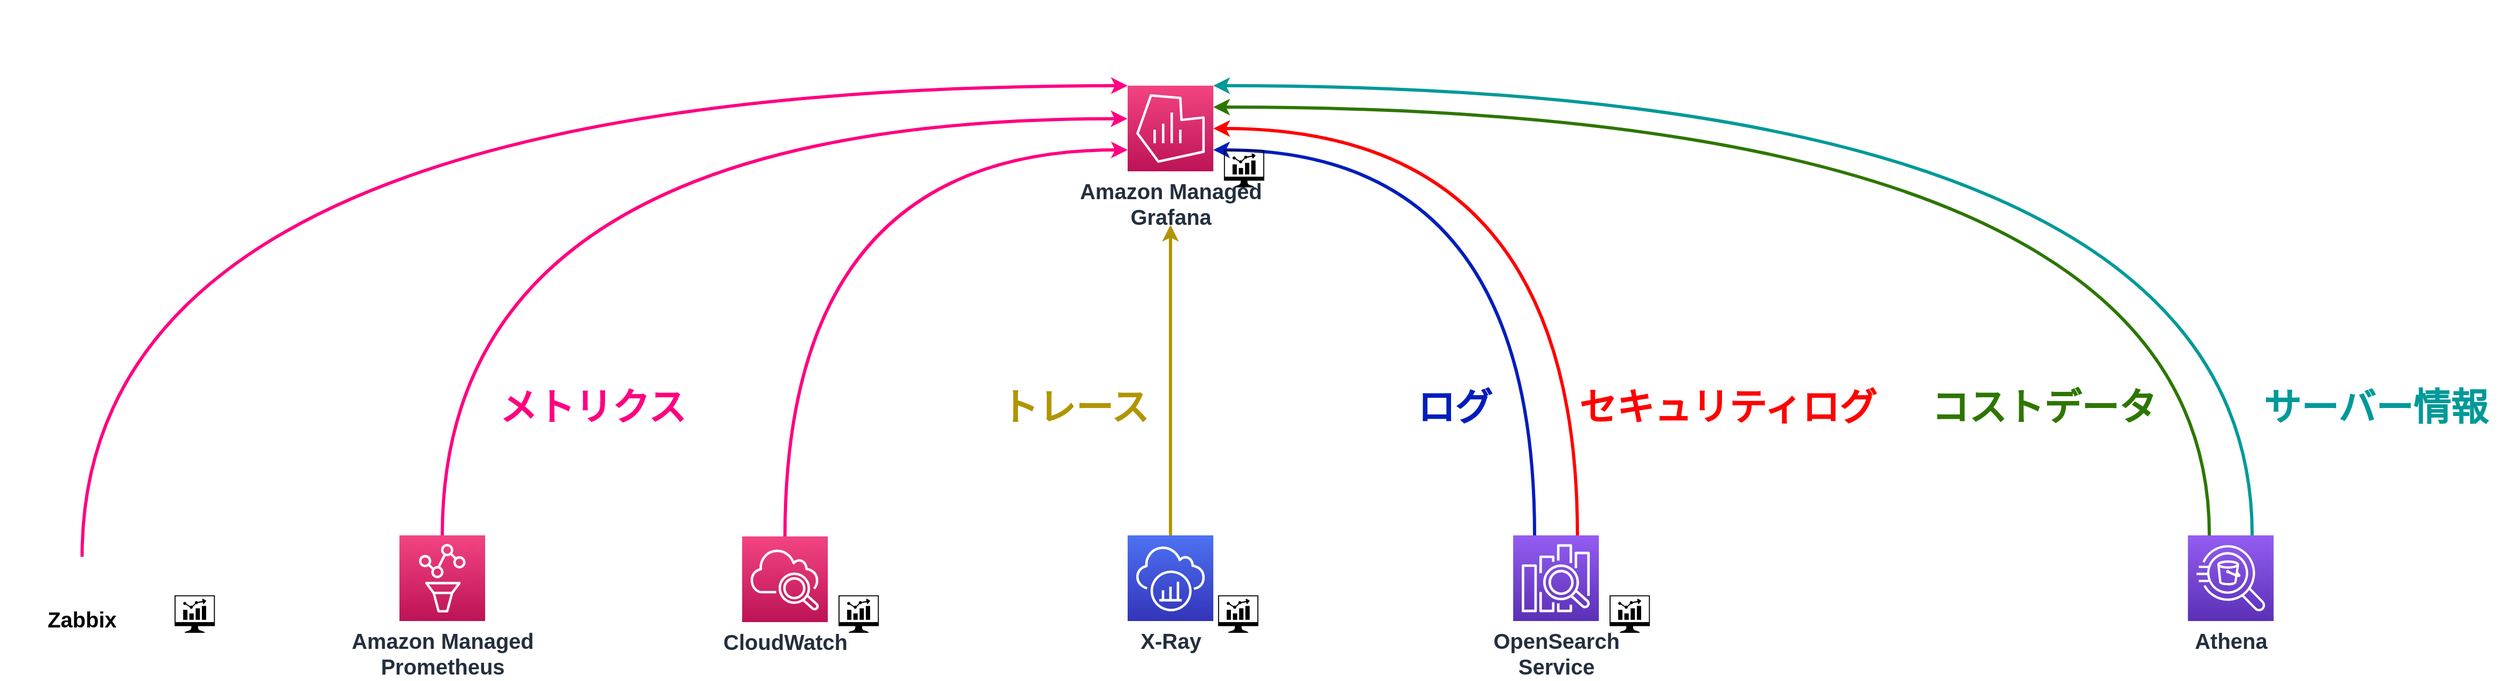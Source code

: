 <mxfile version="20.3.0" type="device"><diagram id="Ht1M8jgEwFfnCIfOTk4-" name="Page-1"><mxGraphModel dx="3749" dy="3173" grid="1" gridSize="10" guides="1" tooltips="1" connect="1" arrows="1" fold="1" page="0" pageScale="1" pageWidth="1169" pageHeight="827" math="0" shadow="0"><root><mxCell id="0"/><mxCell id="1" parent="0"/><mxCell id="ba_7nCGos8NcndXZEmxs-107" value="" style="shape=image;verticalLabelPosition=bottom;labelBackgroundColor=default;verticalAlign=top;aspect=fixed;imageAspect=0;image=https://hogetech.info/wp-content/uploads/2022/05/cb704b55-1ba2-d775-c3f2-5841ddaee140.png;fontSize=15;fontStyle=1" parent="1" vertex="1"><mxGeometry x="1390.09" y="-1300" width="99.82" height="91.5" as="geometry"/></mxCell><mxCell id="ba_7nCGos8NcndXZEmxs-14" style="edgeStyle=orthogonalEdgeStyle;orthogonalLoop=1;jettySize=auto;html=1;exitX=0.5;exitY=0;exitDx=0;exitDy=0;entryX=-0.004;entryY=0.386;entryDx=0;entryDy=0;entryPerimeter=0;strokeColor=#FF0080;strokeWidth=3;curved=1;exitPerimeter=0;" parent="1" source="-3Wo40sxnIRRl-H-h1zE-34" target="-3Wo40sxnIRRl-H-h1zE-35" edge="1"><mxGeometry relative="1" as="geometry"><mxPoint x="439.468" y="-869.78" as="sourcePoint"/></mxGeometry></mxCell><mxCell id="-3Wo40sxnIRRl-H-h1zE-34" value="Amazon Managed&lt;br style=&quot;font-size: 20px;&quot;&gt;Prometheus" style="sketch=0;points=[[0,0,0],[0.25,0,0],[0.5,0,0],[0.75,0,0],[1,0,0],[0,1,0],[0.25,1,0],[0.5,1,0],[0.75,1,0],[1,1,0],[0,0.25,0],[0,0.5,0],[0,0.75,0],[1,0.25,0],[1,0.5,0],[1,0.75,0]];points=[[0,0,0],[0.25,0,0],[0.5,0,0],[0.75,0,0],[1,0,0],[0,1,0],[0.25,1,0],[0.5,1,0],[0.75,1,0],[1,1,0],[0,0.25,0],[0,0.5,0],[0,0.75,0],[1,0.25,0],[1,0.5,0],[1,0.75,0]];outlineConnect=0;fontColor=#232F3E;gradientColor=#F34482;gradientDirection=north;fillColor=#BC1356;strokeColor=#ffffff;dashed=0;verticalLabelPosition=bottom;verticalAlign=top;align=center;html=1;fontSize=20;fontStyle=1;aspect=fixed;shape=mxgraph.aws4.resourceIcon;resIcon=mxgraph.aws4.managed_service_for_prometheus;strokeWidth=3;direction=east;" parent="1" vertex="1"><mxGeometry x="720.0" y="-800" width="80" height="80" as="geometry"/></mxCell><mxCell id="-3Wo40sxnIRRl-H-h1zE-35" value="Amazon Managed&lt;br style=&quot;font-size: 20px;&quot;&gt;Grafana" style="sketch=0;points=[[0,0,0],[0.25,0,0],[0.5,0,0],[0.75,0,0],[1,0,0],[0,1,0],[0.25,1,0],[0.5,1,0],[0.75,1,0],[1,1,0],[0,0.25,0],[0,0.5,0],[0,0.75,0],[1,0.25,0],[1,0.5,0],[1,0.75,0]];points=[[0,0,0],[0.25,0,0],[0.5,0,0],[0.75,0,0],[1,0,0],[0,1,0],[0.25,1,0],[0.5,1,0],[0.75,1,0],[1,1,0],[0,0.25,0],[0,0.5,0],[0,0.75,0],[1,0.25,0],[1,0.5,0],[1,0.75,0]];outlineConnect=0;fontColor=#232F3E;gradientColor=#F34482;gradientDirection=north;fillColor=#BC1356;strokeColor=#ffffff;dashed=0;verticalLabelPosition=bottom;verticalAlign=top;align=center;html=1;fontSize=20;fontStyle=1;aspect=fixed;shape=mxgraph.aws4.resourceIcon;resIcon=mxgraph.aws4.managed_service_for_grafana;strokeWidth=3;direction=east;" parent="1" vertex="1"><mxGeometry x="1400" y="-1220" width="80" height="80" as="geometry"/></mxCell><mxCell id="ba_7nCGos8NcndXZEmxs-17" style="edgeStyle=orthogonalEdgeStyle;orthogonalLoop=1;jettySize=auto;html=1;entryX=0;entryY=0.75;entryDx=0;entryDy=0;entryPerimeter=0;strokeColor=#FF0080;strokeWidth=3;curved=1;exitX=0.5;exitY=0;exitDx=0;exitDy=0;exitPerimeter=0;" parent="1" source="-3Wo40sxnIRRl-H-h1zE-38" target="-3Wo40sxnIRRl-H-h1zE-35" edge="1"><mxGeometry relative="1" as="geometry"><mxPoint x="1640" y="-990" as="sourcePoint"/></mxGeometry></mxCell><mxCell id="-3Wo40sxnIRRl-H-h1zE-38" value="CloudWatch" style="sketch=0;points=[[0,0,0],[0.25,0,0],[0.5,0,0],[0.75,0,0],[1,0,0],[0,1,0],[0.25,1,0],[0.5,1,0],[0.75,1,0],[1,1,0],[0,0.25,0],[0,0.5,0],[0,0.75,0],[1,0.25,0],[1,0.5,0],[1,0.75,0]];points=[[0,0,0],[0.25,0,0],[0.5,0,0],[0.75,0,0],[1,0,0],[0,1,0],[0.25,1,0],[0.5,1,0],[0.75,1,0],[1,1,0],[0,0.25,0],[0,0.5,0],[0,0.75,0],[1,0.25,0],[1,0.5,0],[1,0.75,0]];outlineConnect=0;fontColor=#232F3E;gradientColor=#F34482;gradientDirection=north;fillColor=#BC1356;strokeColor=#ffffff;dashed=0;verticalLabelPosition=bottom;verticalAlign=top;align=center;html=1;fontSize=20;fontStyle=1;aspect=fixed;shape=mxgraph.aws4.resourceIcon;resIcon=mxgraph.aws4.cloudwatch_2;strokeWidth=3;direction=east;" parent="1" vertex="1"><mxGeometry x="1040" y="-799" width="80" height="80" as="geometry"/></mxCell><mxCell id="ba_7nCGos8NcndXZEmxs-15" style="edgeStyle=orthogonalEdgeStyle;orthogonalLoop=1;jettySize=auto;html=1;exitX=0.5;exitY=0;exitDx=0;exitDy=0;exitPerimeter=0;strokeColor=#B09500;strokeWidth=3;curved=1;" parent="1" source="-3Wo40sxnIRRl-H-h1zE-42" edge="1"><mxGeometry relative="1" as="geometry"><mxPoint x="1440" y="-1090" as="targetPoint"/></mxGeometry></mxCell><mxCell id="-3Wo40sxnIRRl-H-h1zE-42" value="X-Ray" style="sketch=0;points=[[0,0,0],[0.25,0,0],[0.5,0,0],[0.75,0,0],[1,0,0],[0,1,0],[0.25,1,0],[0.5,1,0],[0.75,1,0],[1,1,0],[0,0.25,0],[0,0.5,0],[0,0.75,0],[1,0.25,0],[1,0.5,0],[1,0.75,0]];outlineConnect=0;fontColor=#232F3E;gradientColor=#4D72F3;gradientDirection=north;fillColor=#3334B9;strokeColor=#ffffff;dashed=0;verticalLabelPosition=bottom;verticalAlign=top;align=center;html=1;fontSize=20;fontStyle=1;aspect=fixed;shape=mxgraph.aws4.resourceIcon;resIcon=mxgraph.aws4.xray;strokeWidth=3;direction=east;" parent="1" vertex="1"><mxGeometry x="1400" y="-800" width="80" height="80" as="geometry"/></mxCell><mxCell id="ba_7nCGos8NcndXZEmxs-97" style="edgeStyle=orthogonalEdgeStyle;orthogonalLoop=1;jettySize=auto;html=1;strokeColor=#FF0080;strokeWidth=3;curved=1;entryX=0;entryY=0;entryDx=0;entryDy=0;entryPerimeter=0;exitX=0.5;exitY=0;exitDx=0;exitDy=0;" parent="1" target="-3Wo40sxnIRRl-H-h1zE-35" edge="1" source="-3Wo40sxnIRRl-H-h1zE-44"><mxGeometry relative="1" as="geometry"><mxPoint x="450" y="-1310" as="sourcePoint"/><Array as="points"><mxPoint x="424" y="-1220"/></Array><mxPoint x="1400" y="-1220" as="targetPoint"/></mxGeometry></mxCell><mxCell id="-3Wo40sxnIRRl-H-h1zE-44" value="Zabbix" style="shape=image;verticalLabelPosition=bottom;labelBackgroundColor=default;verticalAlign=top;aspect=fixed;imageAspect=0;image=https://www.sraoss.co.jp/tech-blog/wp-content/uploads/2018/07/zabbix_logo_500x131.png;fontSize=20;fontStyle=1;strokeWidth=3;direction=east;" parent="1" vertex="1"><mxGeometry x="347.33" y="-780" width="152.67" height="40" as="geometry"/></mxCell><mxCell id="ba_7nCGos8NcndXZEmxs-11" style="edgeStyle=orthogonalEdgeStyle;orthogonalLoop=1;jettySize=auto;html=1;exitX=0.25;exitY=0;exitDx=0;exitDy=0;exitPerimeter=0;strokeColor=#2D7600;strokeWidth=3;curved=1;entryX=1;entryY=0.25;entryDx=0;entryDy=0;entryPerimeter=0;" parent="1" source="-3Wo40sxnIRRl-H-h1zE-51" target="-3Wo40sxnIRRl-H-h1zE-35" edge="1"><mxGeometry relative="1" as="geometry"><mxPoint x="1480" y="-1200" as="targetPoint"/><Array as="points"><mxPoint x="2410" y="-1200"/></Array></mxGeometry></mxCell><mxCell id="nOcW9cGM_L7JWIIkq4lg-1" style="edgeStyle=orthogonalEdgeStyle;orthogonalLoop=1;jettySize=auto;html=1;exitX=0.75;exitY=0;exitDx=0;exitDy=0;exitPerimeter=0;entryX=1;entryY=0;entryDx=0;entryDy=0;entryPerimeter=0;strokeColor=#009999;strokeWidth=3;curved=1;" edge="1" parent="1" source="-3Wo40sxnIRRl-H-h1zE-51" target="-3Wo40sxnIRRl-H-h1zE-35"><mxGeometry relative="1" as="geometry"><Array as="points"><mxPoint x="2450" y="-1220"/></Array></mxGeometry></mxCell><mxCell id="-3Wo40sxnIRRl-H-h1zE-51" value="Athena" style="sketch=0;points=[[0,0,0],[0.25,0,0],[0.5,0,0],[0.75,0,0],[1,0,0],[0,1,0],[0.25,1,0],[0.5,1,0],[0.75,1,0],[1,1,0],[0,0.25,0],[0,0.5,0],[0,0.75,0],[1,0.25,0],[1,0.5,0],[1,0.75,0]];outlineConnect=0;fontColor=#232F3E;gradientColor=#945DF2;gradientDirection=north;fillColor=#5A30B5;strokeColor=#ffffff;dashed=0;verticalLabelPosition=bottom;verticalAlign=top;align=center;html=1;fontSize=20;fontStyle=1;aspect=fixed;shape=mxgraph.aws4.resourceIcon;resIcon=mxgraph.aws4.athena;strokeWidth=3;direction=east;" parent="1" vertex="1"><mxGeometry x="2390.09" y="-800" width="80" height="80" as="geometry"/></mxCell><mxCell id="ba_7nCGos8NcndXZEmxs-105" style="edgeStyle=orthogonalEdgeStyle;curved=1;orthogonalLoop=1;jettySize=auto;html=1;exitX=0.75;exitY=0;exitDx=0;exitDy=0;entryX=1;entryY=0.5;entryDx=0;entryDy=0;entryPerimeter=0;strokeColor=#FF0000;strokeWidth=3;fontSize=20;exitPerimeter=0;" parent="1" source="ba_7nCGos8NcndXZEmxs-104" target="-3Wo40sxnIRRl-H-h1zE-35" edge="1"><mxGeometry relative="1" as="geometry"><mxPoint x="2126.865" y="-830" as="sourcePoint"/></mxGeometry></mxCell><mxCell id="nOcW9cGM_L7JWIIkq4lg-2" style="edgeStyle=orthogonalEdgeStyle;curved=1;orthogonalLoop=1;jettySize=auto;html=1;exitX=0.25;exitY=0;exitDx=0;exitDy=0;exitPerimeter=0;entryX=1;entryY=0.75;entryDx=0;entryDy=0;entryPerimeter=0;strokeColor=#001DBC;strokeWidth=3;" edge="1" parent="1" source="ba_7nCGos8NcndXZEmxs-104" target="-3Wo40sxnIRRl-H-h1zE-35"><mxGeometry relative="1" as="geometry"/></mxCell><mxCell id="ba_7nCGos8NcndXZEmxs-104" value="OpenSearch&lt;br&gt;Service&lt;br&gt;" style="sketch=0;points=[[0,0,0],[0.25,0,0],[0.5,0,0],[0.75,0,0],[1,0,0],[0,1,0],[0.25,1,0],[0.5,1,0],[0.75,1,0],[1,1,0],[0,0.25,0],[0,0.5,0],[0,0.75,0],[1,0.25,0],[1,0.5,0],[1,0.75,0]];outlineConnect=0;fontColor=#232F3E;gradientColor=#945DF2;gradientDirection=north;fillColor=#5A30B5;strokeColor=#ffffff;dashed=0;verticalLabelPosition=bottom;verticalAlign=top;align=center;html=1;fontSize=20;fontStyle=1;aspect=fixed;shape=mxgraph.aws4.resourceIcon;resIcon=mxgraph.aws4.elasticsearch_service;strokeWidth=3;direction=east;" parent="1" vertex="1"><mxGeometry x="1760.0" y="-800" width="80" height="80" as="geometry"/></mxCell><mxCell id="HqMN1OnRuGX43zi7G45s-3" value="" style="sketch=0;pointerEvents=1;shadow=0;dashed=0;html=1;strokeColor=none;fillColor=#000000;aspect=fixed;labelPosition=center;verticalLabelPosition=bottom;verticalAlign=top;align=center;outlineConnect=0;shape=mxgraph.vvd.nsx_dashboard;rounded=1;fillStyle=auto;" parent="1" vertex="1"><mxGeometry x="1484.42" y="-744" width="37.66" height="35" as="geometry"/></mxCell><mxCell id="HqMN1OnRuGX43zi7G45s-6" value="" style="sketch=0;pointerEvents=1;shadow=0;dashed=0;html=1;strokeColor=none;fillColor=#000000;aspect=fixed;labelPosition=center;verticalLabelPosition=bottom;verticalAlign=top;align=center;outlineConnect=0;shape=mxgraph.vvd.nsx_dashboard;rounded=1;fillStyle=auto;" parent="1" vertex="1"><mxGeometry x="1489.91" y="-1160" width="37.66" height="35" as="geometry"/></mxCell><mxCell id="HqMN1OnRuGX43zi7G45s-8" value="" style="sketch=0;pointerEvents=1;shadow=0;dashed=0;html=1;strokeColor=none;fillColor=#000000;aspect=fixed;labelPosition=center;verticalLabelPosition=bottom;verticalAlign=top;align=center;outlineConnect=0;shape=mxgraph.vvd.nsx_dashboard;rounded=1;fillStyle=auto;" parent="1" vertex="1"><mxGeometry x="1850" y="-744" width="37.66" height="35" as="geometry"/></mxCell><mxCell id="HqMN1OnRuGX43zi7G45s-10" value="" style="sketch=0;pointerEvents=1;shadow=0;dashed=0;html=1;strokeColor=none;fillColor=#000000;aspect=fixed;labelPosition=center;verticalLabelPosition=bottom;verticalAlign=top;align=center;outlineConnect=0;shape=mxgraph.vvd.nsx_dashboard;rounded=1;fillStyle=auto;" parent="1" vertex="1"><mxGeometry x="1130" y="-744" width="37.66" height="35" as="geometry"/></mxCell><mxCell id="HqMN1OnRuGX43zi7G45s-24" value="トレース" style="text;html=1;align=center;verticalAlign=middle;resizable=0;points=[];autosize=1;strokeColor=none;fillColor=none;fontStyle=1;fontSize=35;fontColor=#B09500;" parent="1" vertex="1"><mxGeometry x="1270" y="-950" width="160" height="60" as="geometry"/></mxCell><mxCell id="HqMN1OnRuGX43zi7G45s-25" value="&lt;font color=&quot;#ff0080&quot;&gt;メトリクス&lt;/font&gt;" style="text;html=1;align=center;verticalAlign=middle;resizable=0;points=[];autosize=1;strokeColor=none;fillColor=none;fontStyle=1;fontSize=35;fontColor=#B09500;" parent="1" vertex="1"><mxGeometry x="800" y="-950" width="200" height="60" as="geometry"/></mxCell><mxCell id="HqMN1OnRuGX43zi7G45s-26" value="&lt;font&gt;ログ&lt;/font&gt;" style="text;html=1;align=center;verticalAlign=middle;resizable=0;points=[];autosize=1;strokeColor=none;fillColor=none;fontStyle=1;fontSize=35;fontColor=#001DBC;" parent="1" vertex="1"><mxGeometry x="1660" y="-950" width="90" height="60" as="geometry"/></mxCell><mxCell id="HqMN1OnRuGX43zi7G45s-27" value="&lt;font color=&quot;#2d7600&quot;&gt;コストデータ&lt;/font&gt;" style="text;html=1;align=center;verticalAlign=middle;resizable=0;points=[];autosize=1;strokeColor=none;fillColor=none;fontStyle=1;fontSize=35;fontColor=#001DBC;" parent="1" vertex="1"><mxGeometry x="2140" y="-950" width="230" height="60" as="geometry"/></mxCell><mxCell id="HqMN1OnRuGX43zi7G45s-28" value="&lt;font color=&quot;#009999&quot;&gt;サーバー情報&lt;/font&gt;" style="text;html=1;align=center;verticalAlign=middle;resizable=0;points=[];autosize=1;strokeColor=none;fillColor=none;fontStyle=1;fontSize=35;fontColor=#001DBC;" parent="1" vertex="1"><mxGeometry x="2450" y="-950" width="230" height="60" as="geometry"/></mxCell><mxCell id="HqMN1OnRuGX43zi7G45s-29" value="&lt;font&gt;セキュリティログ&lt;/font&gt;" style="text;html=1;align=center;verticalAlign=middle;resizable=0;points=[];autosize=1;strokeColor=none;fillColor=none;fontStyle=1;fontSize=35;fontColor=#FF0000;" parent="1" vertex="1"><mxGeometry x="1810" y="-950" width="300" height="60" as="geometry"/></mxCell><mxCell id="T0dYHy9qgXW319G0B0Tw-20" value="" style="sketch=0;pointerEvents=1;shadow=0;dashed=0;html=1;strokeColor=none;fillColor=#000000;aspect=fixed;labelPosition=center;verticalLabelPosition=bottom;verticalAlign=top;align=center;outlineConnect=0;shape=mxgraph.vvd.nsx_dashboard;rounded=1;fillStyle=auto;" parent="1" vertex="1"><mxGeometry x="510.0" y="-744" width="37.66" height="35" as="geometry"/></mxCell></root></mxGraphModel></diagram></mxfile>